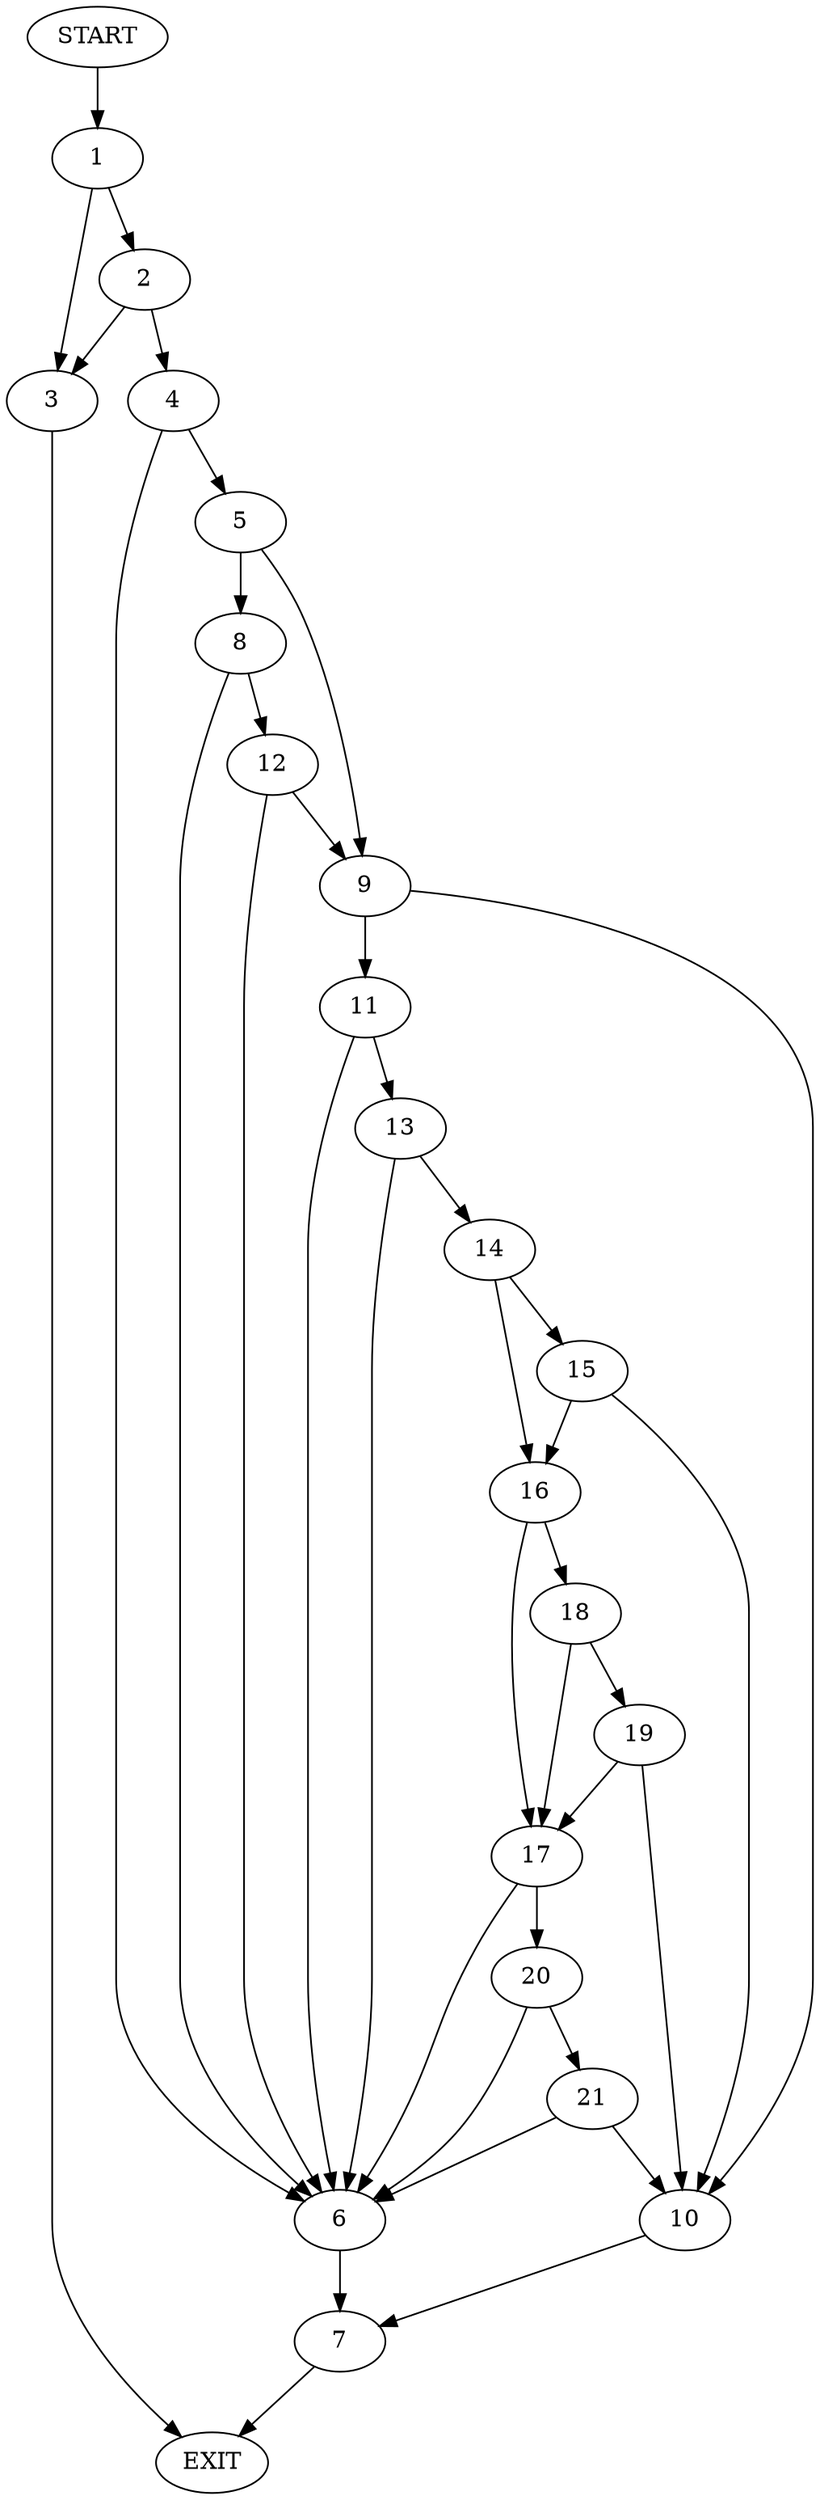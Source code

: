digraph {
0 [label="START"]
22 [label="EXIT"]
0 -> 1
1 -> 2
1 -> 3
2 -> 4
2 -> 3
3 -> 22
4 -> 5
4 -> 6
6 -> 7
5 -> 8
5 -> 9
9 -> 10
9 -> 11
8 -> 6
8 -> 12
12 -> 6
12 -> 9
10 -> 7
11 -> 6
11 -> 13
13 -> 6
13 -> 14
14 -> 15
14 -> 16
15 -> 10
15 -> 16
16 -> 17
16 -> 18
18 -> 19
18 -> 17
17 -> 20
17 -> 6
19 -> 10
19 -> 17
20 -> 21
20 -> 6
21 -> 10
21 -> 6
7 -> 22
}

